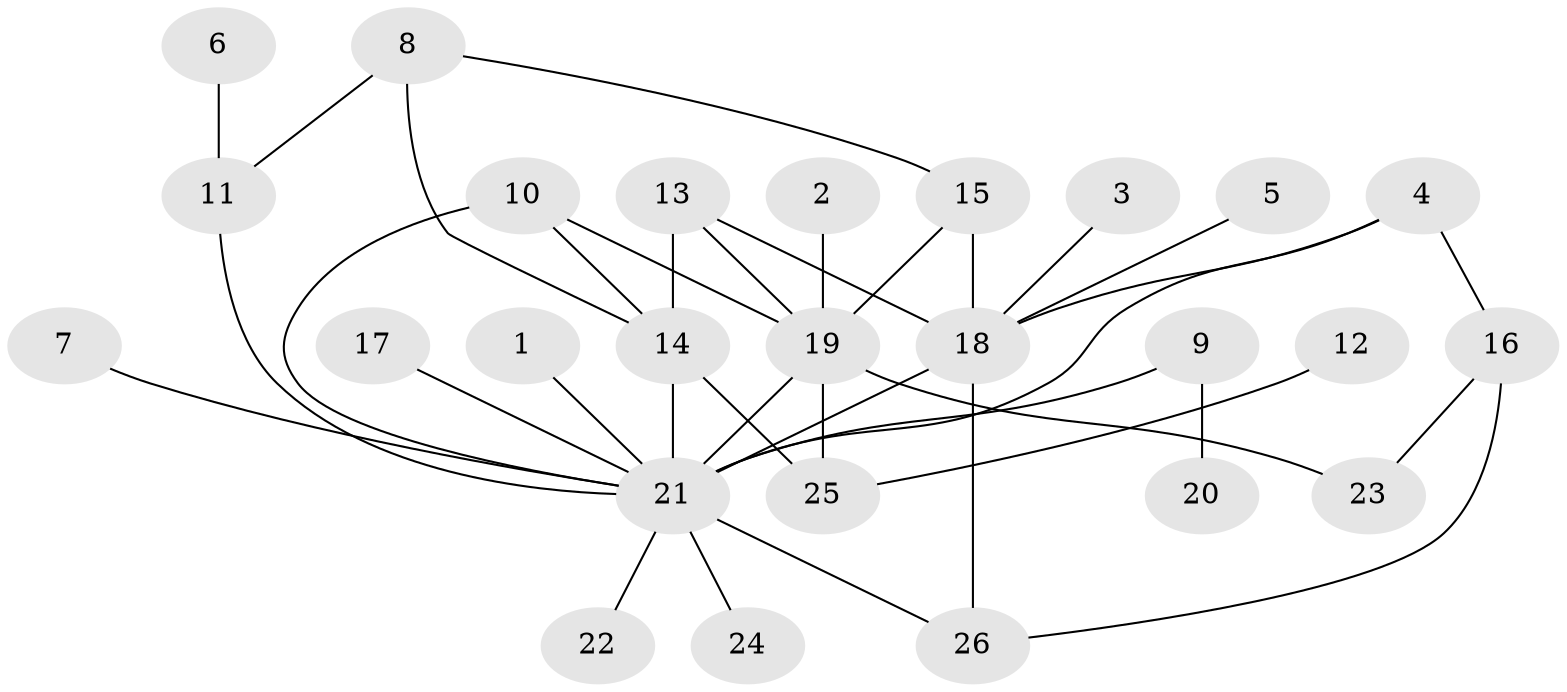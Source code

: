 // original degree distribution, {17: 0.0196078431372549, 9: 0.0196078431372549, 10: 0.0196078431372549, 2: 0.17647058823529413, 3: 0.058823529411764705, 1: 0.5294117647058824, 5: 0.0784313725490196, 4: 0.09803921568627451}
// Generated by graph-tools (version 1.1) at 2025/36/03/04/25 23:36:49]
// undirected, 26 vertices, 37 edges
graph export_dot {
  node [color=gray90,style=filled];
  1;
  2;
  3;
  4;
  5;
  6;
  7;
  8;
  9;
  10;
  11;
  12;
  13;
  14;
  15;
  16;
  17;
  18;
  19;
  20;
  21;
  22;
  23;
  24;
  25;
  26;
  1 -- 21 [weight=1.0];
  2 -- 19 [weight=1.0];
  3 -- 18 [weight=1.0];
  4 -- 16 [weight=1.0];
  4 -- 18 [weight=1.0];
  4 -- 21 [weight=1.0];
  5 -- 18 [weight=1.0];
  6 -- 11 [weight=1.0];
  7 -- 21 [weight=1.0];
  8 -- 11 [weight=1.0];
  8 -- 14 [weight=1.0];
  8 -- 15 [weight=1.0];
  9 -- 20 [weight=1.0];
  9 -- 21 [weight=1.0];
  10 -- 14 [weight=1.0];
  10 -- 19 [weight=2.0];
  10 -- 21 [weight=1.0];
  11 -- 21 [weight=1.0];
  12 -- 25 [weight=1.0];
  13 -- 14 [weight=1.0];
  13 -- 18 [weight=1.0];
  13 -- 19 [weight=1.0];
  14 -- 21 [weight=2.0];
  14 -- 25 [weight=1.0];
  15 -- 18 [weight=1.0];
  15 -- 19 [weight=1.0];
  16 -- 23 [weight=1.0];
  16 -- 26 [weight=1.0];
  17 -- 21 [weight=1.0];
  18 -- 21 [weight=2.0];
  18 -- 26 [weight=1.0];
  19 -- 21 [weight=1.0];
  19 -- 23 [weight=1.0];
  19 -- 25 [weight=1.0];
  21 -- 22 [weight=1.0];
  21 -- 24 [weight=1.0];
  21 -- 26 [weight=1.0];
}
